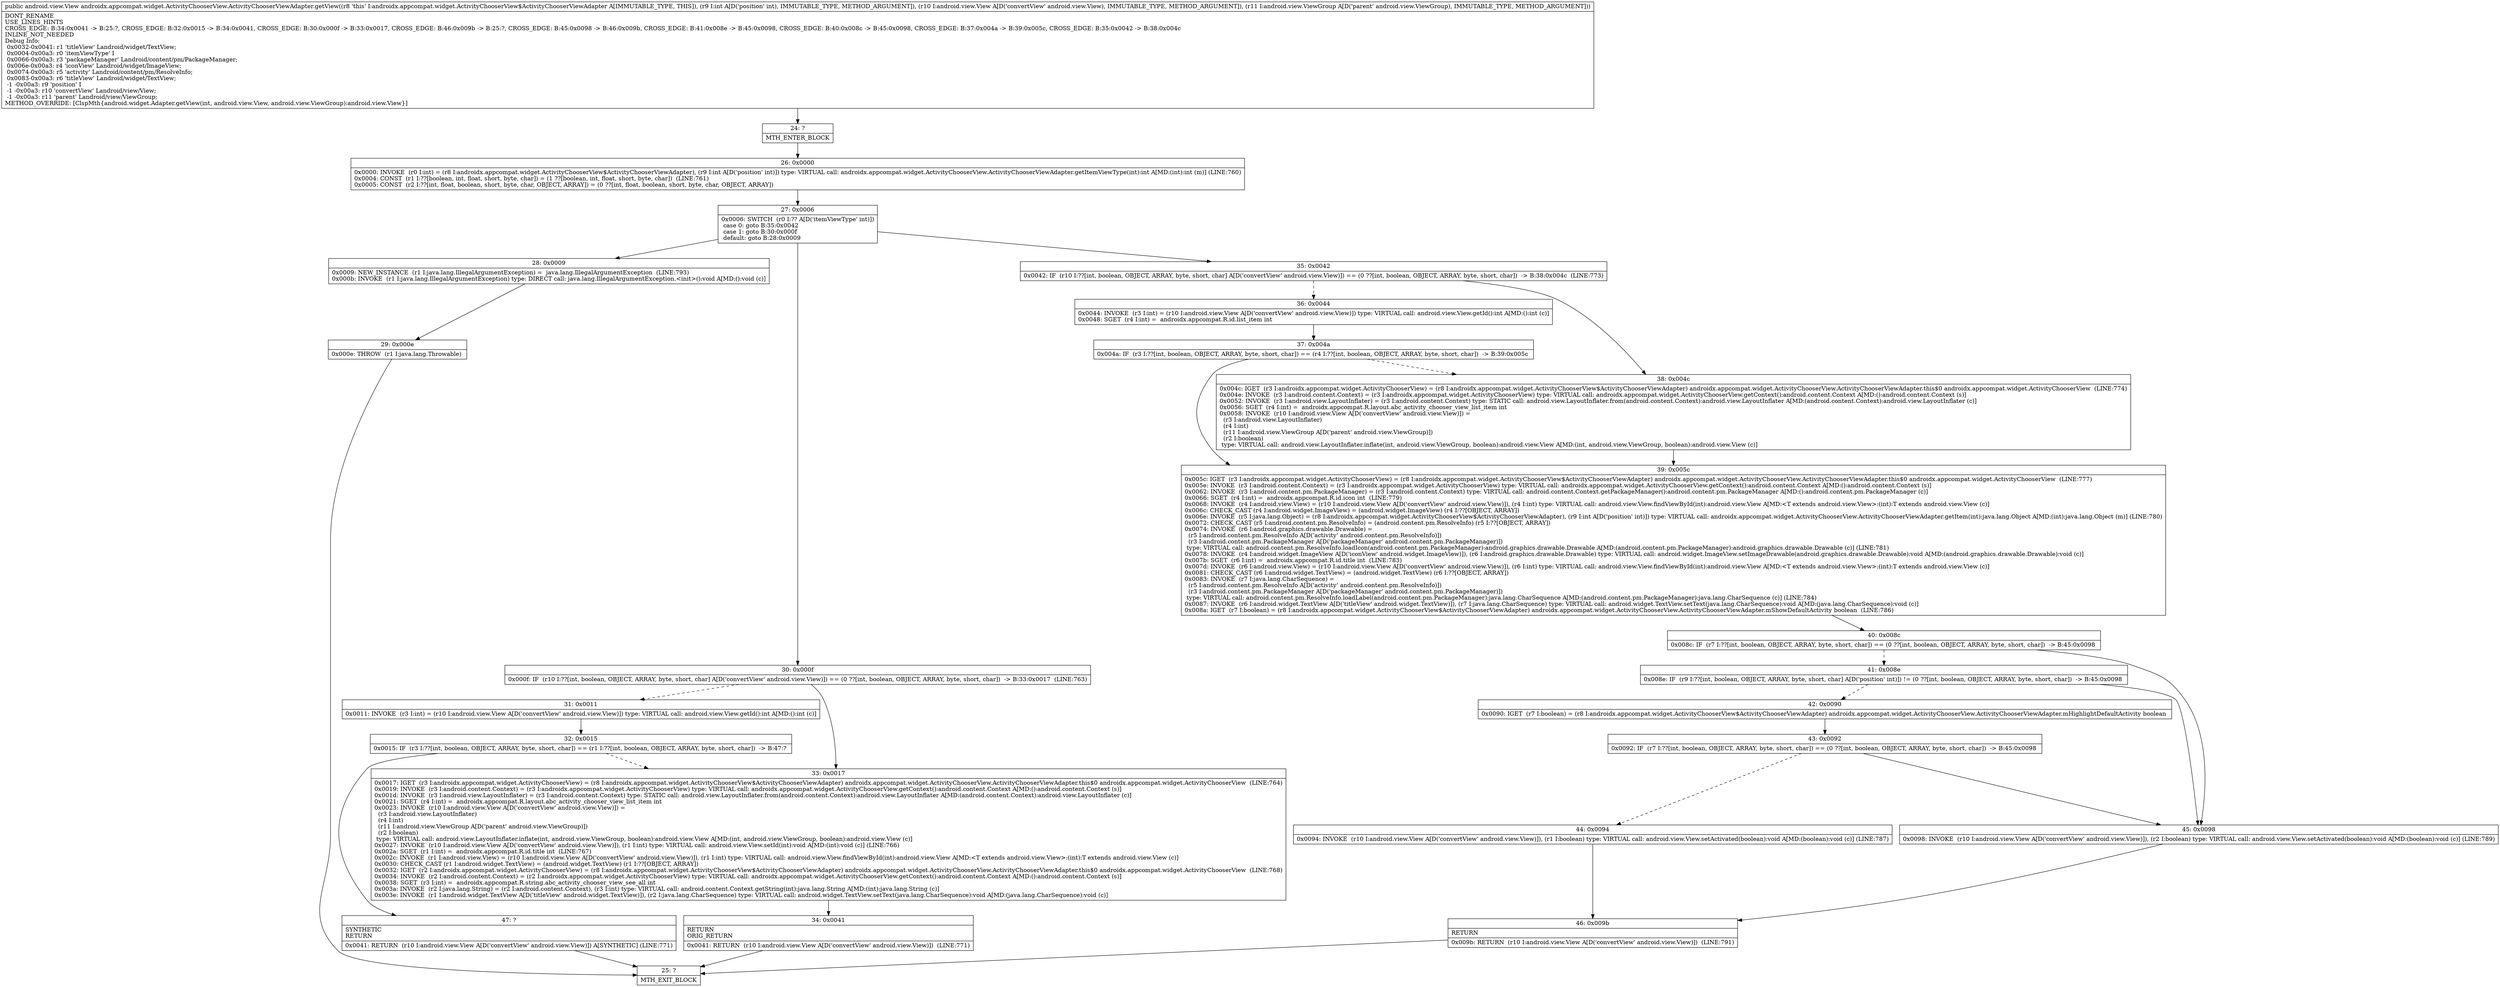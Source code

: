 digraph "CFG forandroidx.appcompat.widget.ActivityChooserView.ActivityChooserViewAdapter.getView(ILandroid\/view\/View;Landroid\/view\/ViewGroup;)Landroid\/view\/View;" {
Node_24 [shape=record,label="{24\:\ ?|MTH_ENTER_BLOCK\l}"];
Node_26 [shape=record,label="{26\:\ 0x0000|0x0000: INVOKE  (r0 I:int) = (r8 I:androidx.appcompat.widget.ActivityChooserView$ActivityChooserViewAdapter), (r9 I:int A[D('position' int)]) type: VIRTUAL call: androidx.appcompat.widget.ActivityChooserView.ActivityChooserViewAdapter.getItemViewType(int):int A[MD:(int):int (m)] (LINE:760)\l0x0004: CONST  (r1 I:??[boolean, int, float, short, byte, char]) = (1 ??[boolean, int, float, short, byte, char])  (LINE:761)\l0x0005: CONST  (r2 I:??[int, float, boolean, short, byte, char, OBJECT, ARRAY]) = (0 ??[int, float, boolean, short, byte, char, OBJECT, ARRAY]) \l}"];
Node_27 [shape=record,label="{27\:\ 0x0006|0x0006: SWITCH  (r0 I:?? A[D('itemViewType' int)])\l case 0: goto B:35:0x0042\l case 1: goto B:30:0x000f\l default: goto B:28:0x0009 \l}"];
Node_28 [shape=record,label="{28\:\ 0x0009|0x0009: NEW_INSTANCE  (r1 I:java.lang.IllegalArgumentException) =  java.lang.IllegalArgumentException  (LINE:793)\l0x000b: INVOKE  (r1 I:java.lang.IllegalArgumentException) type: DIRECT call: java.lang.IllegalArgumentException.\<init\>():void A[MD:():void (c)]\l}"];
Node_29 [shape=record,label="{29\:\ 0x000e|0x000e: THROW  (r1 I:java.lang.Throwable) \l}"];
Node_25 [shape=record,label="{25\:\ ?|MTH_EXIT_BLOCK\l}"];
Node_30 [shape=record,label="{30\:\ 0x000f|0x000f: IF  (r10 I:??[int, boolean, OBJECT, ARRAY, byte, short, char] A[D('convertView' android.view.View)]) == (0 ??[int, boolean, OBJECT, ARRAY, byte, short, char])  \-\> B:33:0x0017  (LINE:763)\l}"];
Node_31 [shape=record,label="{31\:\ 0x0011|0x0011: INVOKE  (r3 I:int) = (r10 I:android.view.View A[D('convertView' android.view.View)]) type: VIRTUAL call: android.view.View.getId():int A[MD:():int (c)]\l}"];
Node_32 [shape=record,label="{32\:\ 0x0015|0x0015: IF  (r3 I:??[int, boolean, OBJECT, ARRAY, byte, short, char]) == (r1 I:??[int, boolean, OBJECT, ARRAY, byte, short, char])  \-\> B:47:? \l}"];
Node_47 [shape=record,label="{47\:\ ?|SYNTHETIC\lRETURN\l|0x0041: RETURN  (r10 I:android.view.View A[D('convertView' android.view.View)]) A[SYNTHETIC] (LINE:771)\l}"];
Node_33 [shape=record,label="{33\:\ 0x0017|0x0017: IGET  (r3 I:androidx.appcompat.widget.ActivityChooserView) = (r8 I:androidx.appcompat.widget.ActivityChooserView$ActivityChooserViewAdapter) androidx.appcompat.widget.ActivityChooserView.ActivityChooserViewAdapter.this$0 androidx.appcompat.widget.ActivityChooserView  (LINE:764)\l0x0019: INVOKE  (r3 I:android.content.Context) = (r3 I:androidx.appcompat.widget.ActivityChooserView) type: VIRTUAL call: androidx.appcompat.widget.ActivityChooserView.getContext():android.content.Context A[MD:():android.content.Context (s)]\l0x001d: INVOKE  (r3 I:android.view.LayoutInflater) = (r3 I:android.content.Context) type: STATIC call: android.view.LayoutInflater.from(android.content.Context):android.view.LayoutInflater A[MD:(android.content.Context):android.view.LayoutInflater (c)]\l0x0021: SGET  (r4 I:int) =  androidx.appcompat.R.layout.abc_activity_chooser_view_list_item int \l0x0023: INVOKE  (r10 I:android.view.View A[D('convertView' android.view.View)]) = \l  (r3 I:android.view.LayoutInflater)\l  (r4 I:int)\l  (r11 I:android.view.ViewGroup A[D('parent' android.view.ViewGroup)])\l  (r2 I:boolean)\l type: VIRTUAL call: android.view.LayoutInflater.inflate(int, android.view.ViewGroup, boolean):android.view.View A[MD:(int, android.view.ViewGroup, boolean):android.view.View (c)]\l0x0027: INVOKE  (r10 I:android.view.View A[D('convertView' android.view.View)]), (r1 I:int) type: VIRTUAL call: android.view.View.setId(int):void A[MD:(int):void (c)] (LINE:766)\l0x002a: SGET  (r1 I:int) =  androidx.appcompat.R.id.title int  (LINE:767)\l0x002c: INVOKE  (r1 I:android.view.View) = (r10 I:android.view.View A[D('convertView' android.view.View)]), (r1 I:int) type: VIRTUAL call: android.view.View.findViewById(int):android.view.View A[MD:\<T extends android.view.View\>:(int):T extends android.view.View (c)]\l0x0030: CHECK_CAST (r1 I:android.widget.TextView) = (android.widget.TextView) (r1 I:??[OBJECT, ARRAY]) \l0x0032: IGET  (r2 I:androidx.appcompat.widget.ActivityChooserView) = (r8 I:androidx.appcompat.widget.ActivityChooserView$ActivityChooserViewAdapter) androidx.appcompat.widget.ActivityChooserView.ActivityChooserViewAdapter.this$0 androidx.appcompat.widget.ActivityChooserView  (LINE:768)\l0x0034: INVOKE  (r2 I:android.content.Context) = (r2 I:androidx.appcompat.widget.ActivityChooserView) type: VIRTUAL call: androidx.appcompat.widget.ActivityChooserView.getContext():android.content.Context A[MD:():android.content.Context (s)]\l0x0038: SGET  (r3 I:int) =  androidx.appcompat.R.string.abc_activity_chooser_view_see_all int \l0x003a: INVOKE  (r2 I:java.lang.String) = (r2 I:android.content.Context), (r3 I:int) type: VIRTUAL call: android.content.Context.getString(int):java.lang.String A[MD:(int):java.lang.String (c)]\l0x003e: INVOKE  (r1 I:android.widget.TextView A[D('titleView' android.widget.TextView)]), (r2 I:java.lang.CharSequence) type: VIRTUAL call: android.widget.TextView.setText(java.lang.CharSequence):void A[MD:(java.lang.CharSequence):void (c)]\l}"];
Node_34 [shape=record,label="{34\:\ 0x0041|RETURN\lORIG_RETURN\l|0x0041: RETURN  (r10 I:android.view.View A[D('convertView' android.view.View)])  (LINE:771)\l}"];
Node_35 [shape=record,label="{35\:\ 0x0042|0x0042: IF  (r10 I:??[int, boolean, OBJECT, ARRAY, byte, short, char] A[D('convertView' android.view.View)]) == (0 ??[int, boolean, OBJECT, ARRAY, byte, short, char])  \-\> B:38:0x004c  (LINE:773)\l}"];
Node_36 [shape=record,label="{36\:\ 0x0044|0x0044: INVOKE  (r3 I:int) = (r10 I:android.view.View A[D('convertView' android.view.View)]) type: VIRTUAL call: android.view.View.getId():int A[MD:():int (c)]\l0x0048: SGET  (r4 I:int) =  androidx.appcompat.R.id.list_item int \l}"];
Node_37 [shape=record,label="{37\:\ 0x004a|0x004a: IF  (r3 I:??[int, boolean, OBJECT, ARRAY, byte, short, char]) == (r4 I:??[int, boolean, OBJECT, ARRAY, byte, short, char])  \-\> B:39:0x005c \l}"];
Node_39 [shape=record,label="{39\:\ 0x005c|0x005c: IGET  (r3 I:androidx.appcompat.widget.ActivityChooserView) = (r8 I:androidx.appcompat.widget.ActivityChooserView$ActivityChooserViewAdapter) androidx.appcompat.widget.ActivityChooserView.ActivityChooserViewAdapter.this$0 androidx.appcompat.widget.ActivityChooserView  (LINE:777)\l0x005e: INVOKE  (r3 I:android.content.Context) = (r3 I:androidx.appcompat.widget.ActivityChooserView) type: VIRTUAL call: androidx.appcompat.widget.ActivityChooserView.getContext():android.content.Context A[MD:():android.content.Context (s)]\l0x0062: INVOKE  (r3 I:android.content.pm.PackageManager) = (r3 I:android.content.Context) type: VIRTUAL call: android.content.Context.getPackageManager():android.content.pm.PackageManager A[MD:():android.content.pm.PackageManager (c)]\l0x0066: SGET  (r4 I:int) =  androidx.appcompat.R.id.icon int  (LINE:779)\l0x0068: INVOKE  (r4 I:android.view.View) = (r10 I:android.view.View A[D('convertView' android.view.View)]), (r4 I:int) type: VIRTUAL call: android.view.View.findViewById(int):android.view.View A[MD:\<T extends android.view.View\>:(int):T extends android.view.View (c)]\l0x006c: CHECK_CAST (r4 I:android.widget.ImageView) = (android.widget.ImageView) (r4 I:??[OBJECT, ARRAY]) \l0x006e: INVOKE  (r5 I:java.lang.Object) = (r8 I:androidx.appcompat.widget.ActivityChooserView$ActivityChooserViewAdapter), (r9 I:int A[D('position' int)]) type: VIRTUAL call: androidx.appcompat.widget.ActivityChooserView.ActivityChooserViewAdapter.getItem(int):java.lang.Object A[MD:(int):java.lang.Object (m)] (LINE:780)\l0x0072: CHECK_CAST (r5 I:android.content.pm.ResolveInfo) = (android.content.pm.ResolveInfo) (r5 I:??[OBJECT, ARRAY]) \l0x0074: INVOKE  (r6 I:android.graphics.drawable.Drawable) = \l  (r5 I:android.content.pm.ResolveInfo A[D('activity' android.content.pm.ResolveInfo)])\l  (r3 I:android.content.pm.PackageManager A[D('packageManager' android.content.pm.PackageManager)])\l type: VIRTUAL call: android.content.pm.ResolveInfo.loadIcon(android.content.pm.PackageManager):android.graphics.drawable.Drawable A[MD:(android.content.pm.PackageManager):android.graphics.drawable.Drawable (c)] (LINE:781)\l0x0078: INVOKE  (r4 I:android.widget.ImageView A[D('iconView' android.widget.ImageView)]), (r6 I:android.graphics.drawable.Drawable) type: VIRTUAL call: android.widget.ImageView.setImageDrawable(android.graphics.drawable.Drawable):void A[MD:(android.graphics.drawable.Drawable):void (c)]\l0x007b: SGET  (r6 I:int) =  androidx.appcompat.R.id.title int  (LINE:783)\l0x007d: INVOKE  (r6 I:android.view.View) = (r10 I:android.view.View A[D('convertView' android.view.View)]), (r6 I:int) type: VIRTUAL call: android.view.View.findViewById(int):android.view.View A[MD:\<T extends android.view.View\>:(int):T extends android.view.View (c)]\l0x0081: CHECK_CAST (r6 I:android.widget.TextView) = (android.widget.TextView) (r6 I:??[OBJECT, ARRAY]) \l0x0083: INVOKE  (r7 I:java.lang.CharSequence) = \l  (r5 I:android.content.pm.ResolveInfo A[D('activity' android.content.pm.ResolveInfo)])\l  (r3 I:android.content.pm.PackageManager A[D('packageManager' android.content.pm.PackageManager)])\l type: VIRTUAL call: android.content.pm.ResolveInfo.loadLabel(android.content.pm.PackageManager):java.lang.CharSequence A[MD:(android.content.pm.PackageManager):java.lang.CharSequence (c)] (LINE:784)\l0x0087: INVOKE  (r6 I:android.widget.TextView A[D('titleView' android.widget.TextView)]), (r7 I:java.lang.CharSequence) type: VIRTUAL call: android.widget.TextView.setText(java.lang.CharSequence):void A[MD:(java.lang.CharSequence):void (c)]\l0x008a: IGET  (r7 I:boolean) = (r8 I:androidx.appcompat.widget.ActivityChooserView$ActivityChooserViewAdapter) androidx.appcompat.widget.ActivityChooserView.ActivityChooserViewAdapter.mShowDefaultActivity boolean  (LINE:786)\l}"];
Node_40 [shape=record,label="{40\:\ 0x008c|0x008c: IF  (r7 I:??[int, boolean, OBJECT, ARRAY, byte, short, char]) == (0 ??[int, boolean, OBJECT, ARRAY, byte, short, char])  \-\> B:45:0x0098 \l}"];
Node_41 [shape=record,label="{41\:\ 0x008e|0x008e: IF  (r9 I:??[int, boolean, OBJECT, ARRAY, byte, short, char] A[D('position' int)]) != (0 ??[int, boolean, OBJECT, ARRAY, byte, short, char])  \-\> B:45:0x0098 \l}"];
Node_42 [shape=record,label="{42\:\ 0x0090|0x0090: IGET  (r7 I:boolean) = (r8 I:androidx.appcompat.widget.ActivityChooserView$ActivityChooserViewAdapter) androidx.appcompat.widget.ActivityChooserView.ActivityChooserViewAdapter.mHighlightDefaultActivity boolean \l}"];
Node_43 [shape=record,label="{43\:\ 0x0092|0x0092: IF  (r7 I:??[int, boolean, OBJECT, ARRAY, byte, short, char]) == (0 ??[int, boolean, OBJECT, ARRAY, byte, short, char])  \-\> B:45:0x0098 \l}"];
Node_44 [shape=record,label="{44\:\ 0x0094|0x0094: INVOKE  (r10 I:android.view.View A[D('convertView' android.view.View)]), (r1 I:boolean) type: VIRTUAL call: android.view.View.setActivated(boolean):void A[MD:(boolean):void (c)] (LINE:787)\l}"];
Node_46 [shape=record,label="{46\:\ 0x009b|RETURN\l|0x009b: RETURN  (r10 I:android.view.View A[D('convertView' android.view.View)])  (LINE:791)\l}"];
Node_45 [shape=record,label="{45\:\ 0x0098|0x0098: INVOKE  (r10 I:android.view.View A[D('convertView' android.view.View)]), (r2 I:boolean) type: VIRTUAL call: android.view.View.setActivated(boolean):void A[MD:(boolean):void (c)] (LINE:789)\l}"];
Node_38 [shape=record,label="{38\:\ 0x004c|0x004c: IGET  (r3 I:androidx.appcompat.widget.ActivityChooserView) = (r8 I:androidx.appcompat.widget.ActivityChooserView$ActivityChooserViewAdapter) androidx.appcompat.widget.ActivityChooserView.ActivityChooserViewAdapter.this$0 androidx.appcompat.widget.ActivityChooserView  (LINE:774)\l0x004e: INVOKE  (r3 I:android.content.Context) = (r3 I:androidx.appcompat.widget.ActivityChooserView) type: VIRTUAL call: androidx.appcompat.widget.ActivityChooserView.getContext():android.content.Context A[MD:():android.content.Context (s)]\l0x0052: INVOKE  (r3 I:android.view.LayoutInflater) = (r3 I:android.content.Context) type: STATIC call: android.view.LayoutInflater.from(android.content.Context):android.view.LayoutInflater A[MD:(android.content.Context):android.view.LayoutInflater (c)]\l0x0056: SGET  (r4 I:int) =  androidx.appcompat.R.layout.abc_activity_chooser_view_list_item int \l0x0058: INVOKE  (r10 I:android.view.View A[D('convertView' android.view.View)]) = \l  (r3 I:android.view.LayoutInflater)\l  (r4 I:int)\l  (r11 I:android.view.ViewGroup A[D('parent' android.view.ViewGroup)])\l  (r2 I:boolean)\l type: VIRTUAL call: android.view.LayoutInflater.inflate(int, android.view.ViewGroup, boolean):android.view.View A[MD:(int, android.view.ViewGroup, boolean):android.view.View (c)]\l}"];
MethodNode[shape=record,label="{public android.view.View androidx.appcompat.widget.ActivityChooserView.ActivityChooserViewAdapter.getView((r8 'this' I:androidx.appcompat.widget.ActivityChooserView$ActivityChooserViewAdapter A[IMMUTABLE_TYPE, THIS]), (r9 I:int A[D('position' int), IMMUTABLE_TYPE, METHOD_ARGUMENT]), (r10 I:android.view.View A[D('convertView' android.view.View), IMMUTABLE_TYPE, METHOD_ARGUMENT]), (r11 I:android.view.ViewGroup A[D('parent' android.view.ViewGroup), IMMUTABLE_TYPE, METHOD_ARGUMENT]))  | DONT_RENAME\lUSE_LINES_HINTS\lCROSS_EDGE: B:34:0x0041 \-\> B:25:?, CROSS_EDGE: B:32:0x0015 \-\> B:34:0x0041, CROSS_EDGE: B:30:0x000f \-\> B:33:0x0017, CROSS_EDGE: B:46:0x009b \-\> B:25:?, CROSS_EDGE: B:45:0x0098 \-\> B:46:0x009b, CROSS_EDGE: B:41:0x008e \-\> B:45:0x0098, CROSS_EDGE: B:40:0x008c \-\> B:45:0x0098, CROSS_EDGE: B:37:0x004a \-\> B:39:0x005c, CROSS_EDGE: B:35:0x0042 \-\> B:38:0x004c\lINLINE_NOT_NEEDED\lDebug Info:\l  0x0032\-0x0041: r1 'titleView' Landroid\/widget\/TextView;\l  0x0004\-0x00a3: r0 'itemViewType' I\l  0x0066\-0x00a3: r3 'packageManager' Landroid\/content\/pm\/PackageManager;\l  0x006e\-0x00a3: r4 'iconView' Landroid\/widget\/ImageView;\l  0x0074\-0x00a3: r5 'activity' Landroid\/content\/pm\/ResolveInfo;\l  0x0083\-0x00a3: r6 'titleView' Landroid\/widget\/TextView;\l  \-1 \-0x00a3: r9 'position' I\l  \-1 \-0x00a3: r10 'convertView' Landroid\/view\/View;\l  \-1 \-0x00a3: r11 'parent' Landroid\/view\/ViewGroup;\lMETHOD_OVERRIDE: [ClspMth\{android.widget.Adapter.getView(int, android.view.View, android.view.ViewGroup):android.view.View\}]\l}"];
MethodNode -> Node_24;Node_24 -> Node_26;
Node_26 -> Node_27;
Node_27 -> Node_28;
Node_27 -> Node_30;
Node_27 -> Node_35;
Node_28 -> Node_29;
Node_29 -> Node_25;
Node_30 -> Node_31[style=dashed];
Node_30 -> Node_33;
Node_31 -> Node_32;
Node_32 -> Node_33[style=dashed];
Node_32 -> Node_47;
Node_47 -> Node_25;
Node_33 -> Node_34;
Node_34 -> Node_25;
Node_35 -> Node_36[style=dashed];
Node_35 -> Node_38;
Node_36 -> Node_37;
Node_37 -> Node_38[style=dashed];
Node_37 -> Node_39;
Node_39 -> Node_40;
Node_40 -> Node_41[style=dashed];
Node_40 -> Node_45;
Node_41 -> Node_42[style=dashed];
Node_41 -> Node_45;
Node_42 -> Node_43;
Node_43 -> Node_44[style=dashed];
Node_43 -> Node_45;
Node_44 -> Node_46;
Node_46 -> Node_25;
Node_45 -> Node_46;
Node_38 -> Node_39;
}

